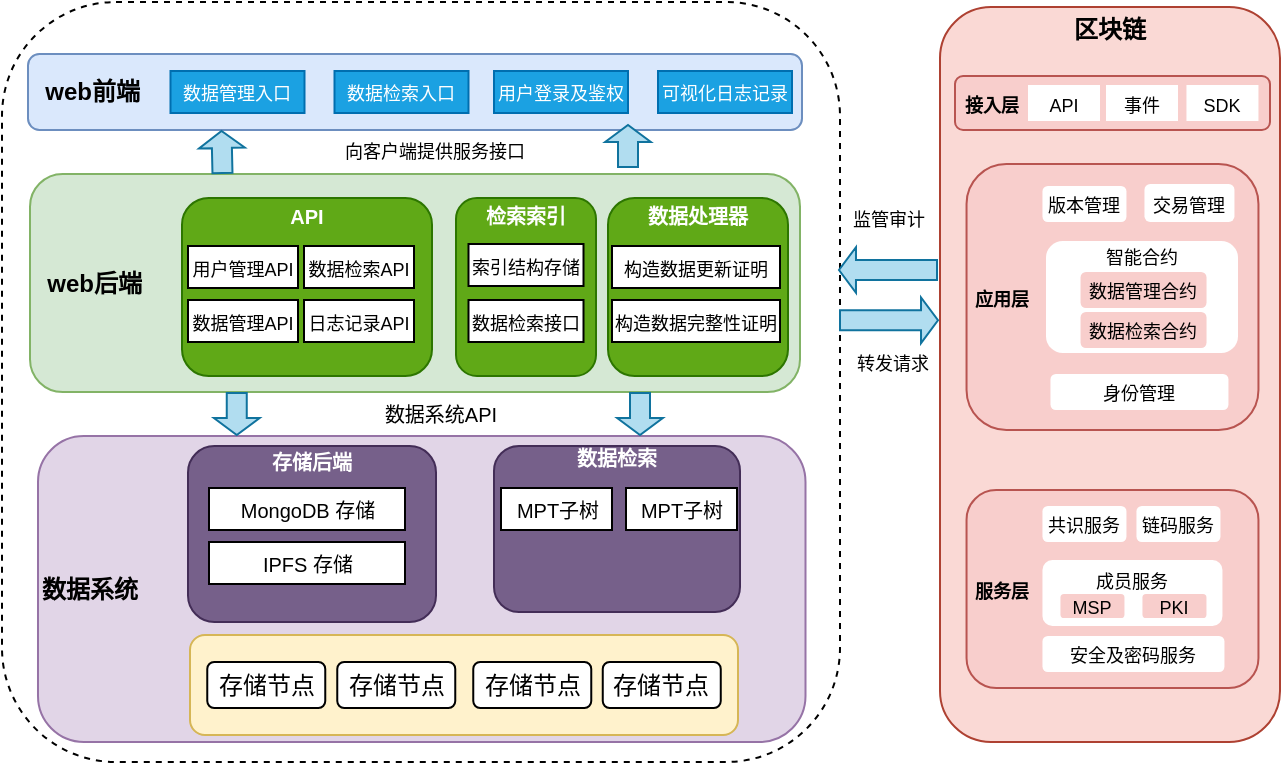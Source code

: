 <mxfile version="25.0.3">
  <diagram name="第 1 页" id="XNOgLLyQOgWQ8Jqspt87">
    <mxGraphModel dx="2074" dy="1098" grid="0" gridSize="10" guides="1" tooltips="1" connect="1" arrows="1" fold="1" page="1" pageScale="1" pageWidth="827" pageHeight="1169" math="0" shadow="0">
      <root>
        <mxCell id="0" />
        <mxCell id="1" parent="0" />
        <mxCell id="E3BWysnh0JCf3asBgDTX-1" value="&lt;b&gt;区块链&lt;/b&gt;&lt;div&gt;&lt;b&gt;&lt;br&gt;&lt;/b&gt;&lt;/div&gt;&lt;div&gt;&lt;b&gt;&lt;br&gt;&lt;/b&gt;&lt;/div&gt;&lt;div&gt;&lt;b&gt;&lt;br&gt;&lt;/b&gt;&lt;/div&gt;&lt;div&gt;&lt;b&gt;&lt;br&gt;&lt;/b&gt;&lt;/div&gt;&lt;div&gt;&lt;b&gt;&lt;br&gt;&lt;/b&gt;&lt;/div&gt;&lt;div&gt;&lt;b&gt;&lt;br&gt;&lt;/b&gt;&lt;/div&gt;&lt;div&gt;&lt;b&gt;&lt;br&gt;&lt;/b&gt;&lt;/div&gt;&lt;div&gt;&lt;b&gt;&lt;br&gt;&lt;/b&gt;&lt;/div&gt;&lt;div&gt;&lt;b&gt;&lt;br&gt;&lt;/b&gt;&lt;/div&gt;&lt;div&gt;&lt;b&gt;&lt;br&gt;&lt;/b&gt;&lt;/div&gt;&lt;div&gt;&lt;b&gt;&lt;br&gt;&lt;/b&gt;&lt;/div&gt;&lt;div&gt;&lt;b&gt;&lt;br&gt;&lt;/b&gt;&lt;/div&gt;&lt;div&gt;&lt;b&gt;&lt;br&gt;&lt;/b&gt;&lt;/div&gt;&lt;div&gt;&lt;b&gt;&lt;br&gt;&lt;/b&gt;&lt;/div&gt;&lt;div&gt;&lt;b&gt;&lt;br&gt;&lt;/b&gt;&lt;/div&gt;&lt;div&gt;&lt;b&gt;&lt;br&gt;&lt;/b&gt;&lt;/div&gt;&lt;div&gt;&lt;b&gt;&lt;br&gt;&lt;/b&gt;&lt;/div&gt;&lt;div&gt;&lt;b&gt;&lt;br&gt;&lt;/b&gt;&lt;/div&gt;&lt;div&gt;&lt;b&gt;&lt;br&gt;&lt;/b&gt;&lt;/div&gt;&lt;div&gt;&lt;br&gt;&lt;/div&gt;&lt;div&gt;&lt;br&gt;&lt;/div&gt;&lt;div&gt;&lt;br&gt;&lt;/div&gt;&lt;div&gt;&lt;br&gt;&lt;/div&gt;&lt;div&gt;&lt;br&gt;&lt;/div&gt;" style="rounded=1;whiteSpace=wrap;html=1;fillColor=#fad9d5;strokeColor=#ae4132;" parent="1" vertex="1">
          <mxGeometry x="515" y="472.5" width="170" height="367.5" as="geometry" />
        </mxCell>
        <mxCell id="E3BWysnh0JCf3asBgDTX-2" value="&lt;font style=&quot;font-size: 9px;&quot;&gt;&lt;b&gt;&amp;nbsp;接入层&lt;/b&gt;&lt;/font&gt;" style="rounded=1;whiteSpace=wrap;html=1;fillColor=#f8cecc;strokeColor=#b85450;align=left;" parent="1" vertex="1">
          <mxGeometry x="522.5" y="507" width="157.5" height="27" as="geometry" />
        </mxCell>
        <mxCell id="E3BWysnh0JCf3asBgDTX-3" value="&lt;font style=&quot;font-size: 9px;&quot;&gt;API&lt;/font&gt;" style="rounded=0;whiteSpace=wrap;html=1;strokeColor=none;" parent="1" vertex="1">
          <mxGeometry x="559" y="511.5" width="36" height="18" as="geometry" />
        </mxCell>
        <mxCell id="E3BWysnh0JCf3asBgDTX-4" value="&lt;font style=&quot;font-size: 9px;&quot;&gt;事件&lt;/font&gt;" style="rounded=0;whiteSpace=wrap;html=1;strokeColor=none;" parent="1" vertex="1">
          <mxGeometry x="598" y="511.5" width="36" height="18" as="geometry" />
        </mxCell>
        <mxCell id="E3BWysnh0JCf3asBgDTX-5" value="&lt;font style=&quot;font-size: 9px;&quot;&gt;SDK&lt;/font&gt;" style="rounded=0;whiteSpace=wrap;html=1;strokeColor=none;" parent="1" vertex="1">
          <mxGeometry x="638.23" y="511.5" width="36" height="18" as="geometry" />
        </mxCell>
        <mxCell id="E3BWysnh0JCf3asBgDTX-6" value="&lt;font style=&quot;font-size: 9px;&quot;&gt;&lt;b&gt;&amp;nbsp;应用层&lt;/b&gt;&lt;/font&gt;" style="rounded=1;whiteSpace=wrap;html=1;fillColor=#f8cecc;strokeColor=#b85450;align=left;" parent="1" vertex="1">
          <mxGeometry x="528.27" y="551" width="145.96" height="133" as="geometry" />
        </mxCell>
        <mxCell id="E3BWysnh0JCf3asBgDTX-7" value="&lt;font style=&quot;font-size: 9px;&quot;&gt;&lt;b&gt;&amp;nbsp;服务层&lt;/b&gt;&lt;/font&gt;" style="rounded=1;whiteSpace=wrap;html=1;align=left;fillColor=#f8cecc;strokeColor=#b85450;" parent="1" vertex="1">
          <mxGeometry x="528.27" y="714" width="145.96" height="99" as="geometry" />
        </mxCell>
        <mxCell id="E3BWysnh0JCf3asBgDTX-8" value="&lt;font style=&quot;font-size: 9px;&quot;&gt;智能合约&lt;/font&gt;&lt;div&gt;&lt;font style=&quot;font-size: 9px;&quot;&gt;&lt;br&gt;&lt;/font&gt;&lt;/div&gt;&lt;div&gt;&lt;br&gt;&lt;/div&gt;&lt;div&gt;&lt;br&gt;&lt;/div&gt;" style="rounded=1;whiteSpace=wrap;html=1;align=center;strokeColor=none;" parent="1" vertex="1">
          <mxGeometry x="568" y="589.5" width="96" height="56" as="geometry" />
        </mxCell>
        <mxCell id="E3BWysnh0JCf3asBgDTX-9" value="&lt;font style=&quot;font-size: 9px;&quot;&gt;版本管理&lt;/font&gt;" style="rounded=1;whiteSpace=wrap;html=1;strokeColor=none;" parent="1" vertex="1">
          <mxGeometry x="566.23" y="562" width="42" height="18" as="geometry" />
        </mxCell>
        <mxCell id="E3BWysnh0JCf3asBgDTX-10" value="&lt;font style=&quot;font-size: 9px;&quot;&gt;交易管理&lt;/font&gt;" style="rounded=1;whiteSpace=wrap;html=1;strokeColor=none;" parent="1" vertex="1">
          <mxGeometry x="617.23" y="561" width="45" height="19" as="geometry" />
        </mxCell>
        <mxCell id="E3BWysnh0JCf3asBgDTX-11" value="&lt;font style=&quot;font-size: 9px;&quot;&gt;身份管理&lt;/font&gt;" style="rounded=1;whiteSpace=wrap;html=1;strokeColor=none;" parent="1" vertex="1">
          <mxGeometry x="570.23" y="656" width="89" height="18" as="geometry" />
        </mxCell>
        <mxCell id="E3BWysnh0JCf3asBgDTX-12" value="&lt;font style=&quot;font-size: 9px;&quot;&gt;数据管理合约&lt;/font&gt;" style="rounded=1;whiteSpace=wrap;html=1;strokeColor=none;fillColor=#f8cecc;" parent="1" vertex="1">
          <mxGeometry x="585.27" y="605" width="63" height="18" as="geometry" />
        </mxCell>
        <mxCell id="E3BWysnh0JCf3asBgDTX-13" value="&lt;font style=&quot;font-size: 9px;&quot;&gt;数据检索合约&lt;/font&gt;" style="rounded=1;whiteSpace=wrap;html=1;strokeColor=none;fillColor=#f8cecc;" parent="1" vertex="1">
          <mxGeometry x="585.27" y="625" width="63" height="18" as="geometry" />
        </mxCell>
        <mxCell id="E3BWysnh0JCf3asBgDTX-14" value="&lt;font style=&quot;font-size: 9px;&quot;&gt;共识服务&lt;/font&gt;" style="rounded=1;whiteSpace=wrap;html=1;strokeColor=none;" parent="1" vertex="1">
          <mxGeometry x="566.23" y="722" width="42" height="18" as="geometry" />
        </mxCell>
        <mxCell id="E3BWysnh0JCf3asBgDTX-15" value="&lt;font style=&quot;font-size: 9px;&quot;&gt;链码服务&lt;/font&gt;" style="rounded=1;whiteSpace=wrap;html=1;strokeColor=none;" parent="1" vertex="1">
          <mxGeometry x="613.23" y="722" width="42" height="18" as="geometry" />
        </mxCell>
        <mxCell id="E3BWysnh0JCf3asBgDTX-16" value="&lt;font style=&quot;font-size: 9px;&quot;&gt;成员服务&lt;/font&gt;&lt;div&gt;&lt;font style=&quot;font-size: 9px;&quot;&gt;&lt;br&gt;&lt;/font&gt;&lt;/div&gt;" style="rounded=1;whiteSpace=wrap;html=1;strokeColor=none;" parent="1" vertex="1">
          <mxGeometry x="566.23" y="749" width="90" height="33" as="geometry" />
        </mxCell>
        <mxCell id="E3BWysnh0JCf3asBgDTX-17" value="&lt;font style=&quot;font-size: 9px;&quot;&gt;安全及密码服务&lt;/font&gt;" style="rounded=1;whiteSpace=wrap;html=1;strokeColor=none;" parent="1" vertex="1">
          <mxGeometry x="566.23" y="787" width="91" height="18" as="geometry" />
        </mxCell>
        <mxCell id="E3BWysnh0JCf3asBgDTX-18" value="&lt;font style=&quot;font-size: 9px;&quot;&gt;MSP&lt;/font&gt;" style="rounded=1;whiteSpace=wrap;html=1;strokeColor=none;fillColor=#f8cecc;" parent="1" vertex="1">
          <mxGeometry x="575.23" y="766" width="32" height="12" as="geometry" />
        </mxCell>
        <mxCell id="E3BWysnh0JCf3asBgDTX-19" value="&lt;font style=&quot;font-size: 9px;&quot;&gt;PKI&lt;/font&gt;" style="rounded=1;whiteSpace=wrap;html=1;strokeColor=none;fillColor=#f8cecc;" parent="1" vertex="1">
          <mxGeometry x="616.23" y="766" width="32" height="12" as="geometry" />
        </mxCell>
        <mxCell id="E3BWysnh0JCf3asBgDTX-20" value="" style="rounded=1;whiteSpace=wrap;html=1;dashed=1;" parent="1" vertex="1">
          <mxGeometry x="46" y="470" width="419" height="380" as="geometry" />
        </mxCell>
        <mxCell id="E3BWysnh0JCf3asBgDTX-21" value="&lt;b&gt;&amp;nbsp; web前端&lt;/b&gt;" style="rounded=1;whiteSpace=wrap;html=1;align=left;fillColor=#dae8fc;strokeColor=#6c8ebf;" parent="1" vertex="1">
          <mxGeometry x="59" y="496" width="387" height="38" as="geometry" />
        </mxCell>
        <mxCell id="E3BWysnh0JCf3asBgDTX-22" value="&lt;b&gt;&amp;nbsp; web后端&lt;/b&gt;" style="rounded=1;whiteSpace=wrap;html=1;align=left;fillColor=#d5e8d4;strokeColor=#82b366;" parent="1" vertex="1">
          <mxGeometry x="60" y="556" width="385" height="109" as="geometry" />
        </mxCell>
        <mxCell id="E3BWysnh0JCf3asBgDTX-23" value="&lt;b&gt;数据系统&lt;/b&gt;" style="rounded=1;whiteSpace=wrap;html=1;align=left;fillColor=#e1d5e7;strokeColor=#9673a6;" parent="1" vertex="1">
          <mxGeometry x="64" y="687" width="383.75" height="153" as="geometry" />
        </mxCell>
        <mxCell id="E3BWysnh0JCf3asBgDTX-24" value="&lt;font style=&quot;font-size: 10px;&quot;&gt;&lt;b&gt;API&lt;/b&gt;&lt;/font&gt;&lt;div&gt;&lt;font style=&quot;font-size: 10px;&quot;&gt;&lt;b&gt;&lt;br&gt;&lt;/b&gt;&lt;/font&gt;&lt;/div&gt;&lt;div&gt;&lt;font style=&quot;font-size: 10px;&quot;&gt;&lt;b&gt;&lt;br&gt;&lt;/b&gt;&lt;/font&gt;&lt;/div&gt;&lt;div&gt;&lt;font style=&quot;font-size: 10px;&quot;&gt;&lt;b&gt;&lt;br&gt;&lt;/b&gt;&lt;/font&gt;&lt;/div&gt;&lt;div&gt;&lt;font style=&quot;font-size: 10px;&quot;&gt;&lt;b&gt;&lt;br&gt;&lt;/b&gt;&lt;/font&gt;&lt;/div&gt;&lt;div&gt;&lt;br&gt;&lt;/div&gt;" style="rounded=1;whiteSpace=wrap;html=1;fillColor=#60a917;fontColor=#ffffff;strokeColor=#2D7600;" parent="1" vertex="1">
          <mxGeometry x="136" y="568" width="125" height="89" as="geometry" />
        </mxCell>
        <mxCell id="E3BWysnh0JCf3asBgDTX-25" value="&lt;font style=&quot;font-size: 9px;&quot;&gt;用户管理API&lt;/font&gt;" style="rounded=0;whiteSpace=wrap;html=1;" parent="1" vertex="1">
          <mxGeometry x="139" y="592" width="55" height="21" as="geometry" />
        </mxCell>
        <mxCell id="E3BWysnh0JCf3asBgDTX-26" value="&lt;font style=&quot;font-size: 9px;&quot;&gt;数据检索API&lt;/font&gt;" style="rounded=0;whiteSpace=wrap;html=1;" parent="1" vertex="1">
          <mxGeometry x="197" y="592" width="55" height="21" as="geometry" />
        </mxCell>
        <mxCell id="E3BWysnh0JCf3asBgDTX-27" value="&lt;font style=&quot;font-size: 10px;&quot;&gt;&lt;b&gt;检索索引&lt;/b&gt;&lt;/font&gt;&lt;div&gt;&lt;font style=&quot;font-size: 10px;&quot;&gt;&lt;b&gt;&lt;br&gt;&lt;/b&gt;&lt;/font&gt;&lt;/div&gt;&lt;div&gt;&lt;font style=&quot;font-size: 10px;&quot;&gt;&lt;b&gt;&lt;br&gt;&lt;/b&gt;&lt;/font&gt;&lt;/div&gt;&lt;div&gt;&lt;font style=&quot;font-size: 10px;&quot;&gt;&lt;b&gt;&lt;br&gt;&lt;/b&gt;&lt;/font&gt;&lt;/div&gt;&lt;div&gt;&lt;font style=&quot;font-size: 10px;&quot;&gt;&lt;b&gt;&lt;br&gt;&lt;/b&gt;&lt;/font&gt;&lt;/div&gt;&lt;div&gt;&lt;font style=&quot;font-size: 10px;&quot;&gt;&lt;br&gt;&lt;/font&gt;&lt;/div&gt;" style="rounded=1;whiteSpace=wrap;html=1;fillColor=#60a917;fontColor=#ffffff;strokeColor=#2D7600;" parent="1" vertex="1">
          <mxGeometry x="273" y="568" width="70" height="89" as="geometry" />
        </mxCell>
        <mxCell id="E3BWysnh0JCf3asBgDTX-28" value="&lt;font style=&quot;font-size: 9px;&quot;&gt;索引结构存储&lt;/font&gt;" style="rounded=0;whiteSpace=wrap;html=1;" parent="1" vertex="1">
          <mxGeometry x="279.25" y="591" width="57.5" height="21" as="geometry" />
        </mxCell>
        <mxCell id="E3BWysnh0JCf3asBgDTX-29" value="&lt;div&gt;&lt;font style=&quot;font-size: 10px;&quot;&gt;&lt;b&gt;数据处理器&lt;/b&gt;&lt;/font&gt;&lt;/div&gt;&lt;div&gt;&lt;font style=&quot;font-size: 10px;&quot;&gt;&lt;b&gt;&lt;br&gt;&lt;/b&gt;&lt;/font&gt;&lt;/div&gt;&lt;div&gt;&lt;font style=&quot;font-size: 10px;&quot;&gt;&lt;b&gt;&lt;br&gt;&lt;/b&gt;&lt;/font&gt;&lt;/div&gt;&lt;div&gt;&lt;font style=&quot;font-size: 10px;&quot;&gt;&lt;b&gt;&lt;br&gt;&lt;/b&gt;&lt;/font&gt;&lt;/div&gt;&lt;div&gt;&lt;font style=&quot;font-size: 10px;&quot;&gt;&lt;b&gt;&lt;br&gt;&lt;/b&gt;&lt;/font&gt;&lt;/div&gt;&lt;div&gt;&lt;font style=&quot;font-size: 10px;&quot;&gt;&lt;br&gt;&lt;/font&gt;&lt;/div&gt;" style="rounded=1;whiteSpace=wrap;html=1;fillColor=#60a917;fontColor=#ffffff;strokeColor=#2D7600;" parent="1" vertex="1">
          <mxGeometry x="349" y="568" width="90" height="89" as="geometry" />
        </mxCell>
        <mxCell id="E3BWysnh0JCf3asBgDTX-30" value="&lt;font style=&quot;font-size: 9px;&quot;&gt;数据检索接口&lt;/font&gt;" style="rounded=0;whiteSpace=wrap;html=1;" parent="1" vertex="1">
          <mxGeometry x="279.25" y="619" width="57.5" height="21" as="geometry" />
        </mxCell>
        <mxCell id="E3BWysnh0JCf3asBgDTX-31" value="&lt;font style=&quot;font-size: 9px;&quot;&gt;构造数据完整性证明&lt;/font&gt;" style="rounded=0;whiteSpace=wrap;html=1;" parent="1" vertex="1">
          <mxGeometry x="351" y="619" width="84" height="21" as="geometry" />
        </mxCell>
        <mxCell id="E3BWysnh0JCf3asBgDTX-32" value="&lt;font style=&quot;font-size: 9px;&quot;&gt;构造数据更新证明&lt;/font&gt;" style="rounded=0;whiteSpace=wrap;html=1;" parent="1" vertex="1">
          <mxGeometry x="351" y="592" width="84" height="21" as="geometry" />
        </mxCell>
        <mxCell id="E3BWysnh0JCf3asBgDTX-33" value="&lt;font style=&quot;font-size: 9px;&quot;&gt;数据管理API&lt;/font&gt;" style="rounded=0;whiteSpace=wrap;html=1;" parent="1" vertex="1">
          <mxGeometry x="139" y="619" width="55" height="21" as="geometry" />
        </mxCell>
        <mxCell id="E3BWysnh0JCf3asBgDTX-34" value="&lt;font style=&quot;font-size: 9px;&quot;&gt;日志记录API&lt;/font&gt;" style="rounded=0;whiteSpace=wrap;html=1;" parent="1" vertex="1">
          <mxGeometry x="197" y="619" width="55" height="21" as="geometry" />
        </mxCell>
        <mxCell id="E3BWysnh0JCf3asBgDTX-35" value="&lt;font style=&quot;font-size: 9px;&quot;&gt;用户登录及鉴权&lt;/font&gt;" style="rounded=0;whiteSpace=wrap;html=1;fillColor=#1ba1e2;fontColor=#ffffff;strokeColor=#006EAF;" parent="1" vertex="1">
          <mxGeometry x="292" y="504.5" width="67" height="21" as="geometry" />
        </mxCell>
        <mxCell id="E3BWysnh0JCf3asBgDTX-36" value="&lt;font style=&quot;font-size: 9px;&quot;&gt;可视化日志记录&lt;/font&gt;" style="rounded=0;whiteSpace=wrap;html=1;fillColor=#1ba1e2;fontColor=#ffffff;strokeColor=#006EAF;" parent="1" vertex="1">
          <mxGeometry x="374" y="504.5" width="67" height="21" as="geometry" />
        </mxCell>
        <mxCell id="E3BWysnh0JCf3asBgDTX-37" value="&lt;font style=&quot;font-size: 9px;&quot;&gt;数据管理入口&lt;/font&gt;" style="rounded=0;whiteSpace=wrap;html=1;fillColor=#1ba1e2;fontColor=#ffffff;strokeColor=#006EAF;" parent="1" vertex="1">
          <mxGeometry x="130.25" y="504.5" width="67" height="21" as="geometry" />
        </mxCell>
        <mxCell id="E3BWysnh0JCf3asBgDTX-38" value="&lt;font style=&quot;font-size: 9px;&quot;&gt;数据检索入口&lt;/font&gt;" style="rounded=0;whiteSpace=wrap;html=1;fillColor=#1ba1e2;fontColor=#ffffff;strokeColor=#006EAF;" parent="1" vertex="1">
          <mxGeometry x="212.25" y="504.5" width="67" height="21" as="geometry" />
        </mxCell>
        <mxCell id="E3BWysnh0JCf3asBgDTX-39" value="&lt;b&gt;&lt;span style=&quot;font-size: 10px;&quot;&gt;存储后端&lt;/span&gt;&lt;br&gt;&lt;/b&gt;&lt;div&gt;&lt;font style=&quot;font-size: 10px;&quot;&gt;&lt;b&gt;&lt;br&gt;&lt;/b&gt;&lt;/font&gt;&lt;/div&gt;&lt;div&gt;&lt;font style=&quot;font-size: 10px;&quot;&gt;&lt;b&gt;&lt;br&gt;&lt;/b&gt;&lt;/font&gt;&lt;/div&gt;&lt;div&gt;&lt;font style=&quot;font-size: 10px;&quot;&gt;&lt;b&gt;&lt;br&gt;&lt;/b&gt;&lt;/font&gt;&lt;/div&gt;&lt;div&gt;&lt;font style=&quot;font-size: 10px;&quot;&gt;&lt;b&gt;&lt;br&gt;&lt;/b&gt;&lt;/font&gt;&lt;/div&gt;&lt;div&gt;&lt;br&gt;&lt;/div&gt;" style="rounded=1;whiteSpace=wrap;html=1;fillColor=#76608a;fontColor=#ffffff;strokeColor=#432D57;" parent="1" vertex="1">
          <mxGeometry x="139" y="692" width="124" height="88" as="geometry" />
        </mxCell>
        <mxCell id="E3BWysnh0JCf3asBgDTX-40" value="&lt;font size=&quot;1&quot;&gt;MongoDB 存储&lt;/font&gt;" style="rounded=0;whiteSpace=wrap;html=1;" parent="1" vertex="1">
          <mxGeometry x="149.5" y="713" width="98" height="21" as="geometry" />
        </mxCell>
        <mxCell id="E3BWysnh0JCf3asBgDTX-44" value="&lt;font style=&quot;font-size: 10px;&quot;&gt;&lt;b&gt;数据检索&lt;/b&gt;&lt;/font&gt;&lt;div&gt;&lt;font style=&quot;font-size: 10px;&quot;&gt;&lt;b&gt;&lt;br&gt;&lt;/b&gt;&lt;/font&gt;&lt;/div&gt;&lt;div&gt;&lt;font style=&quot;font-size: 10px;&quot;&gt;&lt;b&gt;&lt;br&gt;&lt;/b&gt;&lt;/font&gt;&lt;/div&gt;&lt;div&gt;&lt;font style=&quot;font-size: 10px;&quot;&gt;&lt;b&gt;&lt;br&gt;&lt;/b&gt;&lt;/font&gt;&lt;/div&gt;&lt;div&gt;&lt;b&gt;&lt;br&gt;&lt;/b&gt;&lt;/div&gt;&lt;div&gt;&lt;br&gt;&lt;/div&gt;" style="rounded=1;whiteSpace=wrap;html=1;fillColor=#76608a;fontColor=#ffffff;strokeColor=#432D57;" parent="1" vertex="1">
          <mxGeometry x="292" y="692" width="123" height="83" as="geometry" />
        </mxCell>
        <mxCell id="E3BWysnh0JCf3asBgDTX-47" value="" style="shape=flexArrow;endArrow=classic;html=1;rounded=0;exitX=0.25;exitY=0;exitDx=0;exitDy=0;entryX=0.25;entryY=1;entryDx=0;entryDy=0;endWidth=11.852;endSize=2.496;fillColor=#b1ddf0;strokeColor=#10739e;" parent="1" source="E3BWysnh0JCf3asBgDTX-22" target="E3BWysnh0JCf3asBgDTX-21" edge="1">
          <mxGeometry width="50" height="50" relative="1" as="geometry">
            <mxPoint x="162.25" y="554.5" as="sourcePoint" />
            <mxPoint x="212.25" y="504.5" as="targetPoint" />
          </mxGeometry>
        </mxCell>
        <mxCell id="E3BWysnh0JCf3asBgDTX-48" value="" style="shape=flexArrow;endArrow=classic;html=1;rounded=0;exitX=0.25;exitY=0;exitDx=0;exitDy=0;entryX=0.25;entryY=1;entryDx=0;entryDy=0;endWidth=11.852;endSize=2.496;fillColor=#b1ddf0;strokeColor=#10739e;" parent="1" edge="1">
          <mxGeometry width="50" height="50" relative="1" as="geometry">
            <mxPoint x="359" y="553" as="sourcePoint" />
            <mxPoint x="359" y="531" as="targetPoint" />
          </mxGeometry>
        </mxCell>
        <mxCell id="E3BWysnh0JCf3asBgDTX-49" value="" style="shape=flexArrow;endArrow=classic;html=1;rounded=0;exitX=0.25;exitY=0;exitDx=0;exitDy=0;entryX=0.25;entryY=1;entryDx=0;entryDy=0;endWidth=11.852;endSize=2.496;fillColor=#b1ddf0;strokeColor=#10739e;" parent="1" edge="1">
          <mxGeometry width="50" height="50" relative="1" as="geometry">
            <mxPoint x="163.38" y="665" as="sourcePoint" />
            <mxPoint x="163.38" y="687" as="targetPoint" />
          </mxGeometry>
        </mxCell>
        <mxCell id="E3BWysnh0JCf3asBgDTX-50" value="" style="shape=flexArrow;endArrow=classic;html=1;rounded=0;exitX=0.25;exitY=0;exitDx=0;exitDy=0;entryX=0.25;entryY=1;entryDx=0;entryDy=0;endWidth=11.852;endSize=2.496;fillColor=#b1ddf0;strokeColor=#10739e;" parent="1" edge="1">
          <mxGeometry width="50" height="50" relative="1" as="geometry">
            <mxPoint x="365" y="665" as="sourcePoint" />
            <mxPoint x="365" y="687" as="targetPoint" />
          </mxGeometry>
        </mxCell>
        <mxCell id="E3BWysnh0JCf3asBgDTX-51" value="" style="shape=flexArrow;endArrow=classic;html=1;rounded=0;endWidth=11.852;endSize=2.496;fillColor=#b1ddf0;strokeColor=#10739e;" parent="1" edge="1">
          <mxGeometry width="50" height="50" relative="1" as="geometry">
            <mxPoint x="514" y="604" as="sourcePoint" />
            <mxPoint x="464" y="604" as="targetPoint" />
          </mxGeometry>
        </mxCell>
        <mxCell id="E3BWysnh0JCf3asBgDTX-52" value="&lt;font style=&quot;font-size: 9px;&quot;&gt;向客户端提供服务接口&lt;/font&gt;" style="rounded=0;whiteSpace=wrap;html=1;strokeColor=none;" parent="1" vertex="1">
          <mxGeometry x="194" y="536.5" width="137" height="14.5" as="geometry" />
        </mxCell>
        <mxCell id="E3BWysnh0JCf3asBgDTX-53" value="&lt;font size=&quot;1&quot;&gt;数据系统API&lt;/font&gt;" style="rounded=0;whiteSpace=wrap;html=1;strokeColor=none;" parent="1" vertex="1">
          <mxGeometry x="197" y="669" width="137" height="14.5" as="geometry" />
        </mxCell>
        <mxCell id="E3BWysnh0JCf3asBgDTX-54" value="&lt;font style=&quot;font-size: 9px;&quot;&gt;监管审计&lt;/font&gt;" style="rounded=0;whiteSpace=wrap;html=1;strokeColor=none;" parent="1" vertex="1">
          <mxGeometry x="469" y="570" width="41" height="15" as="geometry" />
        </mxCell>
        <mxCell id="E3BWysnh0JCf3asBgDTX-55" value="&lt;font style=&quot;font-size: 9px;&quot;&gt;转发请求&lt;/font&gt;" style="rounded=0;whiteSpace=wrap;html=1;strokeColor=none;" parent="1" vertex="1">
          <mxGeometry x="471" y="642" width="41" height="15" as="geometry" />
        </mxCell>
        <mxCell id="E3BWysnh0JCf3asBgDTX-56" value="" style="shape=flexArrow;endArrow=classic;html=1;rounded=0;exitX=-0.006;exitY=0.407;exitDx=0;exitDy=0;endWidth=11.852;endSize=2.496;exitPerimeter=0;fillColor=#b1ddf0;strokeColor=#10739e;" parent="1" edge="1">
          <mxGeometry width="50" height="50" relative="1" as="geometry">
            <mxPoint x="464.5" y="629.13" as="sourcePoint" />
            <mxPoint x="514.5" y="629.13" as="targetPoint" />
          </mxGeometry>
        </mxCell>
        <mxCell id="E3BWysnh0JCf3asBgDTX-57" value="&lt;font size=&quot;1&quot;&gt;IPFS 存储&lt;/font&gt;" style="rounded=0;whiteSpace=wrap;html=1;" parent="1" vertex="1">
          <mxGeometry x="149.5" y="740" width="98" height="21" as="geometry" />
        </mxCell>
        <mxCell id="E3BWysnh0JCf3asBgDTX-58" value="&lt;font size=&quot;1&quot;&gt;MPT子树&lt;/font&gt;" style="rounded=0;whiteSpace=wrap;html=1;" parent="1" vertex="1">
          <mxGeometry x="295.5" y="713" width="55.5" height="21" as="geometry" />
        </mxCell>
        <mxCell id="__vZZ9Si2QEnOmnPwgxp-1" value="&lt;font size=&quot;1&quot;&gt;MPT子树&lt;/font&gt;" style="rounded=0;whiteSpace=wrap;html=1;" parent="1" vertex="1">
          <mxGeometry x="358" y="713" width="55.5" height="21" as="geometry" />
        </mxCell>
        <mxCell id="__vZZ9Si2QEnOmnPwgxp-6" value="" style="rounded=1;whiteSpace=wrap;html=1;fillColor=#fff2cc;strokeColor=#d6b656;" parent="1" vertex="1">
          <mxGeometry x="140" y="786.5" width="274" height="50" as="geometry" />
        </mxCell>
        <mxCell id="__vZZ9Si2QEnOmnPwgxp-2" value="存储节点" style="rounded=1;whiteSpace=wrap;html=1;" parent="1" vertex="1">
          <mxGeometry x="148.63" y="800" width="59" height="23" as="geometry" />
        </mxCell>
        <mxCell id="__vZZ9Si2QEnOmnPwgxp-3" value="存储节点" style="rounded=1;whiteSpace=wrap;html=1;" parent="1" vertex="1">
          <mxGeometry x="213.63" y="800" width="59" height="23" as="geometry" />
        </mxCell>
        <mxCell id="__vZZ9Si2QEnOmnPwgxp-4" value="存储节点" style="rounded=1;whiteSpace=wrap;html=1;" parent="1" vertex="1">
          <mxGeometry x="281.63" y="800" width="59" height="23" as="geometry" />
        </mxCell>
        <mxCell id="__vZZ9Si2QEnOmnPwgxp-5" value="存储节点" style="rounded=1;whiteSpace=wrap;html=1;" parent="1" vertex="1">
          <mxGeometry x="346.38" y="800" width="59" height="23" as="geometry" />
        </mxCell>
      </root>
    </mxGraphModel>
  </diagram>
</mxfile>
